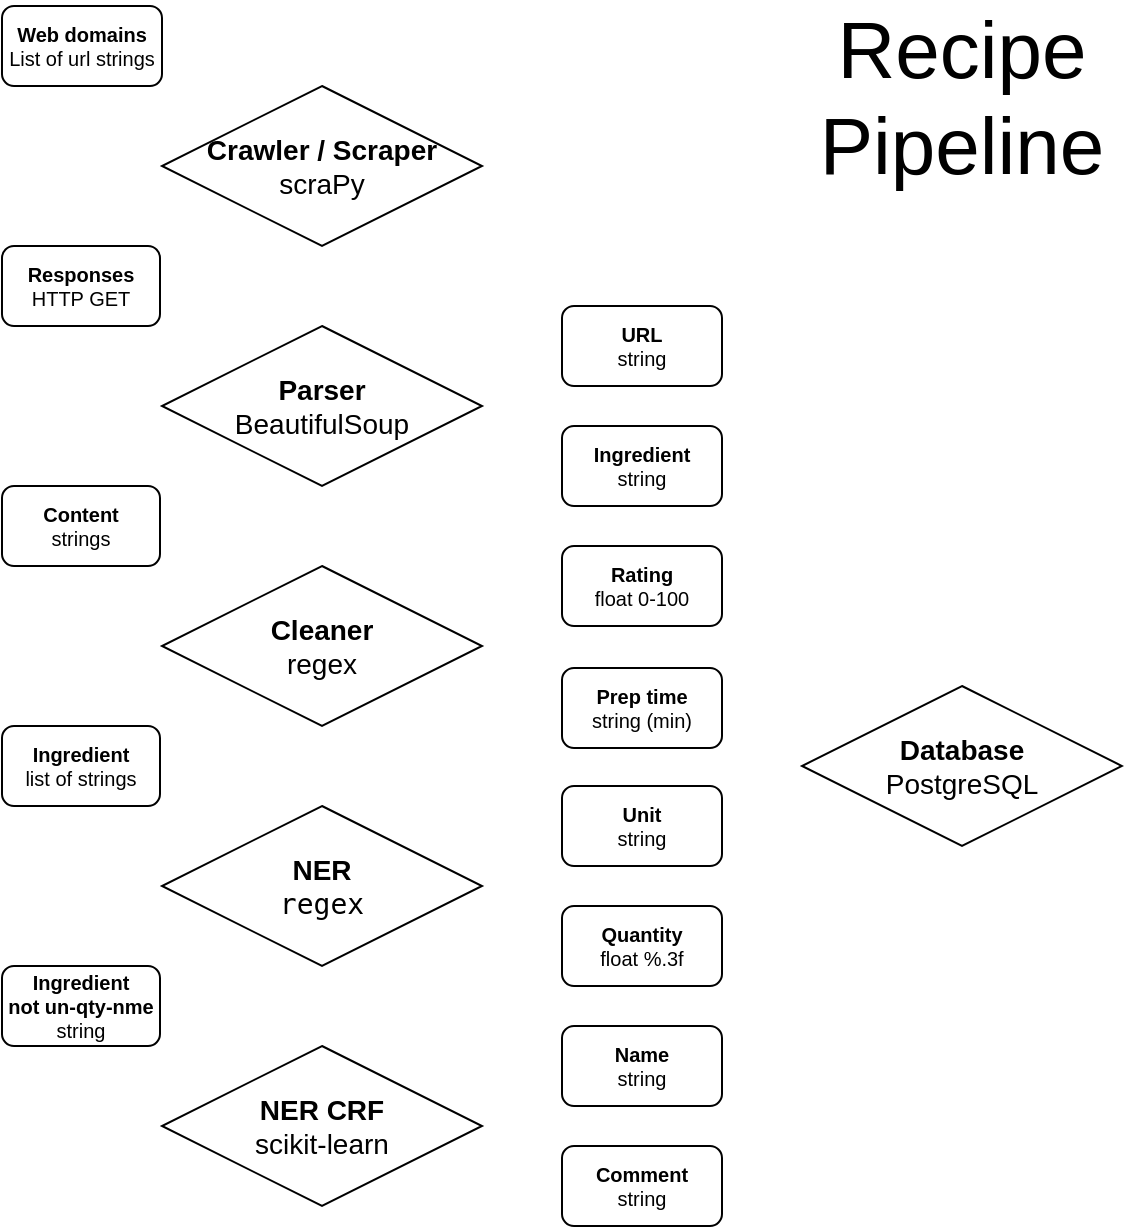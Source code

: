 <mxfile version="12.7.9" type="device"><diagram id="C5RBs43oDa-KdzZeNtuy" name="Overview"><mxGraphModel dx="1038" dy="567" grid="1" gridSize="10" guides="1" tooltips="1" connect="1" arrows="1" fold="1" page="1" pageScale="1" pageWidth="827" pageHeight="1169" math="0" shadow="0"><root><mxCell id="WIyWlLk6GJQsqaUBKTNV-0"/><mxCell id="WIyWlLk6GJQsqaUBKTNV-1" parent="WIyWlLk6GJQsqaUBKTNV-0"/><mxCell id="_7Ws8TonGFsg0ZYp8VWY-0" value="&lt;font style=&quot;font-size: 14px&quot;&gt;&lt;b style=&quot;font-size: 14px&quot;&gt;Crawler / Scraper&lt;br style=&quot;font-size: 14px&quot;&gt;&lt;/b&gt;scraPy&lt;/font&gt;" style="rhombus;whiteSpace=wrap;html=1;fontSize=14;" vertex="1" parent="WIyWlLk6GJQsqaUBKTNV-1"><mxGeometry x="120" y="80" width="160" height="80" as="geometry"/></mxCell><mxCell id="_7Ws8TonGFsg0ZYp8VWY-1" value="&lt;b style=&quot;font-size: 14px&quot;&gt;Parser&lt;br style=&quot;font-size: 14px&quot;&gt;&lt;/b&gt;BeautifulSoup" style="rhombus;whiteSpace=wrap;html=1;fontSize=14;" vertex="1" parent="WIyWlLk6GJQsqaUBKTNV-1"><mxGeometry x="120" y="200" width="160" height="80" as="geometry"/></mxCell><mxCell id="_7Ws8TonGFsg0ZYp8VWY-2" value="&lt;font style=&quot;font-size: 14px&quot;&gt;&lt;b&gt;NER&lt;/b&gt;&lt;br&gt;&lt;span style=&quot;font-family: monospace ; white-space: nowrap&quot;&gt;regex&lt;/span&gt;&lt;br&gt;&lt;/font&gt;" style="rhombus;whiteSpace=wrap;html=1;fontSize=14;horizontal=1;verticalAlign=middle;" vertex="1" parent="WIyWlLk6GJQsqaUBKTNV-1"><mxGeometry x="120" y="440" width="160" height="80" as="geometry"/></mxCell><mxCell id="_7Ws8TonGFsg0ZYp8VWY-6" value="&lt;font style=&quot;font-size: 10px&quot;&gt;&lt;b style=&quot;font-size: 10px&quot;&gt;Web domains&lt;/b&gt;&lt;br style=&quot;font-size: 10px&quot;&gt;List of url strings&lt;/font&gt;" style="rounded=1;whiteSpace=wrap;html=1;fontSize=10;" vertex="1" parent="WIyWlLk6GJQsqaUBKTNV-1"><mxGeometry x="40" y="40" width="80" height="40" as="geometry"/></mxCell><mxCell id="_7Ws8TonGFsg0ZYp8VWY-8" value="&lt;font style=&quot;font-size: 10px&quot;&gt;&lt;b style=&quot;font-size: 10px;&quot;&gt;Responses&lt;/b&gt;&lt;br style=&quot;font-size: 10px;&quot;&gt;HTTP GET&lt;br style=&quot;font-size: 10px;&quot;&gt;&lt;/font&gt;" style="rounded=1;whiteSpace=wrap;html=1;fontSize=10;" vertex="1" parent="WIyWlLk6GJQsqaUBKTNV-1"><mxGeometry x="40" y="160" width="79" height="40" as="geometry"/></mxCell><mxCell id="_7Ws8TonGFsg0ZYp8VWY-9" value="&lt;font style=&quot;font-size: 10px&quot;&gt;&lt;b style=&quot;font-size: 10px;&quot;&gt;Content&lt;/b&gt;&lt;br style=&quot;font-size: 10px;&quot;&gt;strings&lt;br style=&quot;font-size: 10px;&quot;&gt;&lt;/font&gt;" style="rounded=1;whiteSpace=wrap;html=1;fontSize=10;" vertex="1" parent="WIyWlLk6GJQsqaUBKTNV-1"><mxGeometry x="40" y="280" width="79" height="40" as="geometry"/></mxCell><mxCell id="_7Ws8TonGFsg0ZYp8VWY-10" value="&lt;b style=&quot;font-size: 14px;&quot;&gt;Cleaner&lt;/b&gt;&lt;br style=&quot;font-size: 14px;&quot;&gt;regex" style="rhombus;whiteSpace=wrap;html=1;fontSize=14;" vertex="1" parent="WIyWlLk6GJQsqaUBKTNV-1"><mxGeometry x="120" y="320" width="160" height="80" as="geometry"/></mxCell><mxCell id="_7Ws8TonGFsg0ZYp8VWY-11" value="&lt;font style=&quot;font-size: 10px&quot;&gt;&lt;b style=&quot;font-size: 10px&quot;&gt;Ingredient&lt;br style=&quot;font-size: 10px&quot;&gt;&lt;/b&gt;list of strings&lt;br style=&quot;font-size: 10px&quot;&gt;&lt;/font&gt;" style="rounded=1;whiteSpace=wrap;html=1;fontSize=10;" vertex="1" parent="WIyWlLk6GJQsqaUBKTNV-1"><mxGeometry x="40" y="400" width="79" height="40" as="geometry"/></mxCell><mxCell id="_7Ws8TonGFsg0ZYp8VWY-12" value="&lt;font style=&quot;font-size: 10px&quot;&gt;&lt;b&gt;Prep time&lt;/b&gt;&lt;br&gt;string (min)&lt;br style=&quot;font-size: 10px&quot;&gt;&lt;/font&gt;" style="rounded=1;whiteSpace=wrap;html=1;fontSize=10;" vertex="1" parent="WIyWlLk6GJQsqaUBKTNV-1"><mxGeometry x="320" y="371" width="80" height="40" as="geometry"/></mxCell><mxCell id="_7Ws8TonGFsg0ZYp8VWY-13" value="&lt;font style=&quot;font-size: 10px&quot;&gt;&lt;b style=&quot;font-size: 10px&quot;&gt;Rating&lt;br style=&quot;font-size: 10px&quot;&gt;&lt;/b&gt;&lt;span style=&quot;font-size: 10px&quot;&gt;float 0-100&lt;/span&gt;&lt;br style=&quot;font-size: 10px&quot;&gt;&lt;/font&gt;" style="rounded=1;whiteSpace=wrap;html=1;fontSize=10;" vertex="1" parent="WIyWlLk6GJQsqaUBKTNV-1"><mxGeometry x="320" y="310" width="80" height="40" as="geometry"/></mxCell><mxCell id="_7Ws8TonGFsg0ZYp8VWY-14" value="&lt;font style=&quot;font-size: 10px&quot;&gt;&lt;b&gt;Unit&lt;/b&gt;&lt;br&gt;string&lt;br style=&quot;font-size: 10px&quot;&gt;&lt;/font&gt;" style="rounded=1;whiteSpace=wrap;html=1;fontSize=10;" vertex="1" parent="WIyWlLk6GJQsqaUBKTNV-1"><mxGeometry x="320" y="430" width="80" height="40" as="geometry"/></mxCell><mxCell id="_7Ws8TonGFsg0ZYp8VWY-15" value="&lt;font style=&quot;font-size: 10px&quot;&gt;&lt;b&gt;Quantity&lt;br&gt;&lt;/b&gt;float %.3f&lt;br style=&quot;font-size: 10px&quot;&gt;&lt;/font&gt;" style="rounded=1;whiteSpace=wrap;html=1;fontSize=10;" vertex="1" parent="WIyWlLk6GJQsqaUBKTNV-1"><mxGeometry x="320" y="490" width="80" height="40" as="geometry"/></mxCell><mxCell id="_7Ws8TonGFsg0ZYp8VWY-16" value="&lt;font style=&quot;font-size: 10px&quot;&gt;&lt;b style=&quot;font-size: 10px&quot;&gt;Name&lt;br style=&quot;font-size: 10px&quot;&gt;&lt;/b&gt;string&lt;br style=&quot;font-size: 10px&quot;&gt;&lt;/font&gt;" style="rounded=1;whiteSpace=wrap;html=1;fontSize=10;" vertex="1" parent="WIyWlLk6GJQsqaUBKTNV-1"><mxGeometry x="320" y="550" width="80" height="40" as="geometry"/></mxCell><mxCell id="_7Ws8TonGFsg0ZYp8VWY-22" value="&lt;font style=&quot;font-size: 10px&quot;&gt;&lt;b style=&quot;font-size: 10px&quot;&gt;Comment&lt;br style=&quot;font-size: 10px&quot;&gt;&lt;/b&gt;string&lt;br style=&quot;font-size: 10px&quot;&gt;&lt;/font&gt;" style="rounded=1;whiteSpace=wrap;html=1;fontSize=10;" vertex="1" parent="WIyWlLk6GJQsqaUBKTNV-1"><mxGeometry x="320" y="610" width="80" height="40" as="geometry"/></mxCell><mxCell id="_7Ws8TonGFsg0ZYp8VWY-24" value="&lt;b&gt;Database&lt;br&gt;&lt;/b&gt;PostgreSQL" style="rhombus;whiteSpace=wrap;html=1;fontSize=14;" vertex="1" parent="WIyWlLk6GJQsqaUBKTNV-1"><mxGeometry x="440" y="380" width="160" height="80" as="geometry"/></mxCell><mxCell id="_7Ws8TonGFsg0ZYp8VWY-25" value="&lt;font style=&quot;font-size: 14px&quot;&gt;&lt;b&gt;NER CRF&lt;/b&gt;&lt;span style=&quot;font-family: monospace ; white-space: nowrap&quot;&gt;&lt;br&gt;&lt;/span&gt;scikit-learn&lt;br&gt;&lt;/font&gt;" style="rhombus;whiteSpace=wrap;html=1;fontSize=14;horizontal=1;verticalAlign=middle;" vertex="1" parent="WIyWlLk6GJQsqaUBKTNV-1"><mxGeometry x="120" y="560" width="160" height="80" as="geometry"/></mxCell><mxCell id="_7Ws8TonGFsg0ZYp8VWY-98" value="&lt;font style=&quot;font-size: 10px&quot;&gt;&lt;b style=&quot;font-size: 10px&quot;&gt;Ingredient&lt;br&gt;not un-qty-nme&lt;br style=&quot;font-size: 10px&quot;&gt;&lt;/b&gt;string&lt;br style=&quot;font-size: 10px&quot;&gt;&lt;/font&gt;" style="rounded=1;whiteSpace=wrap;html=1;fontSize=10;" vertex="1" parent="WIyWlLk6GJQsqaUBKTNV-1"><mxGeometry x="40" y="520" width="79" height="40" as="geometry"/></mxCell><mxCell id="_7Ws8TonGFsg0ZYp8VWY-102" value="&lt;font style=&quot;font-size: 10px&quot;&gt;&lt;b style=&quot;font-size: 10px&quot;&gt;URL&lt;br style=&quot;font-size: 10px&quot;&gt;&lt;/b&gt;string&lt;br style=&quot;font-size: 10px&quot;&gt;&lt;/font&gt;" style="rounded=1;whiteSpace=wrap;html=1;fontSize=10;" vertex="1" parent="WIyWlLk6GJQsqaUBKTNV-1"><mxGeometry x="320" y="190" width="80" height="40" as="geometry"/></mxCell><mxCell id="_7Ws8TonGFsg0ZYp8VWY-103" value="&lt;font style=&quot;font-size: 10px&quot;&gt;&lt;b style=&quot;font-size: 10px&quot;&gt;Ingredient&lt;br style=&quot;font-size: 10px&quot;&gt;&lt;/b&gt;string&lt;br style=&quot;font-size: 10px&quot;&gt;&lt;/font&gt;" style="rounded=1;whiteSpace=wrap;html=1;fontSize=10;" vertex="1" parent="WIyWlLk6GJQsqaUBKTNV-1"><mxGeometry x="320" y="250" width="80" height="40" as="geometry"/></mxCell><mxCell id="_7Ws8TonGFsg0ZYp8VWY-106" value="Recipe Pipeline" style="text;html=1;strokeColor=none;fillColor=none;align=center;verticalAlign=middle;whiteSpace=wrap;rounded=0;fontFamily=Helvetica;fontSize=40;" vertex="1" parent="WIyWlLk6GJQsqaUBKTNV-1"><mxGeometry x="440" y="40" width="160" height="90" as="geometry"/></mxCell></root></mxGraphModel></diagram></mxfile>